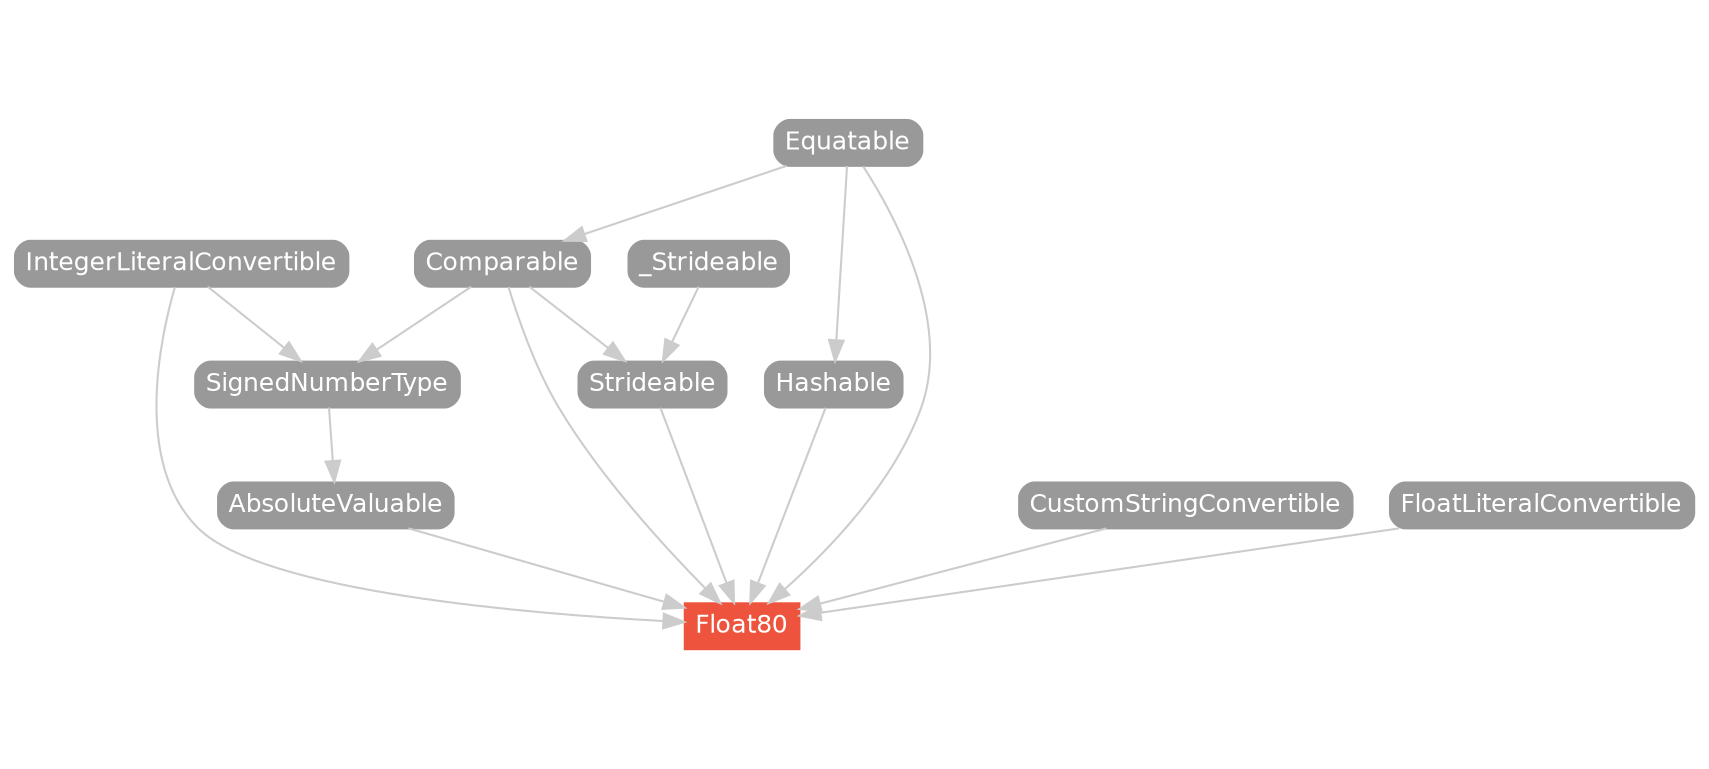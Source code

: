 strict digraph "Float80 - Type Hierarchy - SwiftDoc.org" {
    pad="0.1,0.8"
    node [shape=box, style="filled,rounded", color="#999999", fillcolor="#999999", fontcolor=white, fontname=Helvetica, fontnames="Helvetica,sansserif", fontsize=12, margin="0.07,0.05", height="0.3"]
    edge [color="#cccccc"]
    "AbsoluteValuable" [URL="/protocol/AbsoluteValuable/"]
    "Comparable" [URL="/protocol/Comparable/"]
    "CustomStringConvertible" [URL="/protocol/CustomStringConvertible/"]
    "Equatable" [URL="/protocol/Equatable/"]
    "Float80" [URL="/type/Float80/", style="filled", fillcolor="#ee543d", color="#ee543d"]
    "FloatLiteralConvertible" [URL="/protocol/FloatLiteralConvertible/"]
    "Hashable" [URL="/protocol/Hashable/"]
    "IntegerLiteralConvertible" [URL="/protocol/IntegerLiteralConvertible/"]
    "SignedNumberType" [URL="/protocol/SignedNumberType/"]
    "Strideable" [URL="/protocol/Strideable/"]
    "_Strideable" [URL="/protocol/_Strideable/"]    "CustomStringConvertible" -> "Float80"
    "IntegerLiteralConvertible" -> "Float80"
    "FloatLiteralConvertible" -> "Float80"
    "Comparable" -> "Float80"
    "Equatable" -> "Float80"
    "Hashable" -> "Float80"
    "AbsoluteValuable" -> "Float80"
    "Strideable" -> "Float80"
    "Equatable" -> "Comparable"
    "Equatable" -> "Hashable"
    "SignedNumberType" -> "AbsoluteValuable"
    "Comparable" -> "SignedNumberType"
    "IntegerLiteralConvertible" -> "SignedNumberType"
    "Equatable" -> "Comparable"
    "Comparable" -> "Strideable"
    "_Strideable" -> "Strideable"
    "Equatable" -> "Comparable"
    subgraph Types {
        rank = max; "Float80";
    }
}